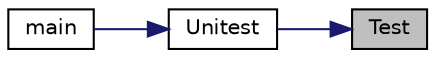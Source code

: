digraph "Test"
{
 // LATEX_PDF_SIZE
  edge [fontname="Helvetica",fontsize="10",labelfontname="Helvetica",labelfontsize="10"];
  node [fontname="Helvetica",fontsize="10",shape=record];
  rankdir="RL";
  Node1 [label="Test",height=0.2,width=0.4,color="black", fillcolor="grey75", style="filled", fontcolor="black",tooltip=" "];
  Node1 -> Node2 [dir="back",color="midnightblue",fontsize="10",style="solid",fontname="Helvetica"];
  Node2 [label="Unitest",height=0.2,width=0.4,color="black", fillcolor="white", style="filled",URL="$_galanin_07327_01_c_m_c_08___sq_eq_8cpp.html#a0a04d0f6a0c3a3d2c57c2e4b6e32ef1a",tooltip=" "];
  Node2 -> Node3 [dir="back",color="midnightblue",fontsize="10",style="solid",fontname="Helvetica"];
  Node3 [label="main",height=0.2,width=0.4,color="black", fillcolor="white", style="filled",URL="$_galanin_07327_01_c_m_c_08___sq_eq_8cpp.html#ae66f6b31b5ad750f1fe042a706a4e3d4",tooltip=" "];
}
